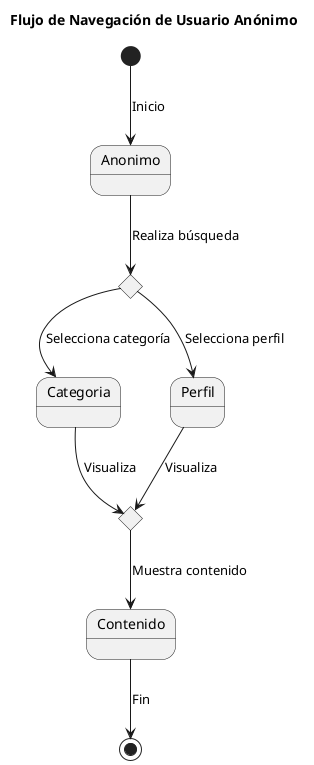 @startuml
title Flujo de Navegación de Usuario Anónimo
state c1 <<choice>>
state c2 <<choice>>

[*] --> Anonimo : Inicio
Anonimo --> c1 : Realiza búsqueda
c1 --> Categoria : Selecciona categoría
c1 --> Perfil : Selecciona perfil
Categoria --> c2 : Visualiza
Perfil --> c2 : Visualiza
c2 --> Contenido : Muestra contenido
Contenido --> [*] : Fin
@enduml
